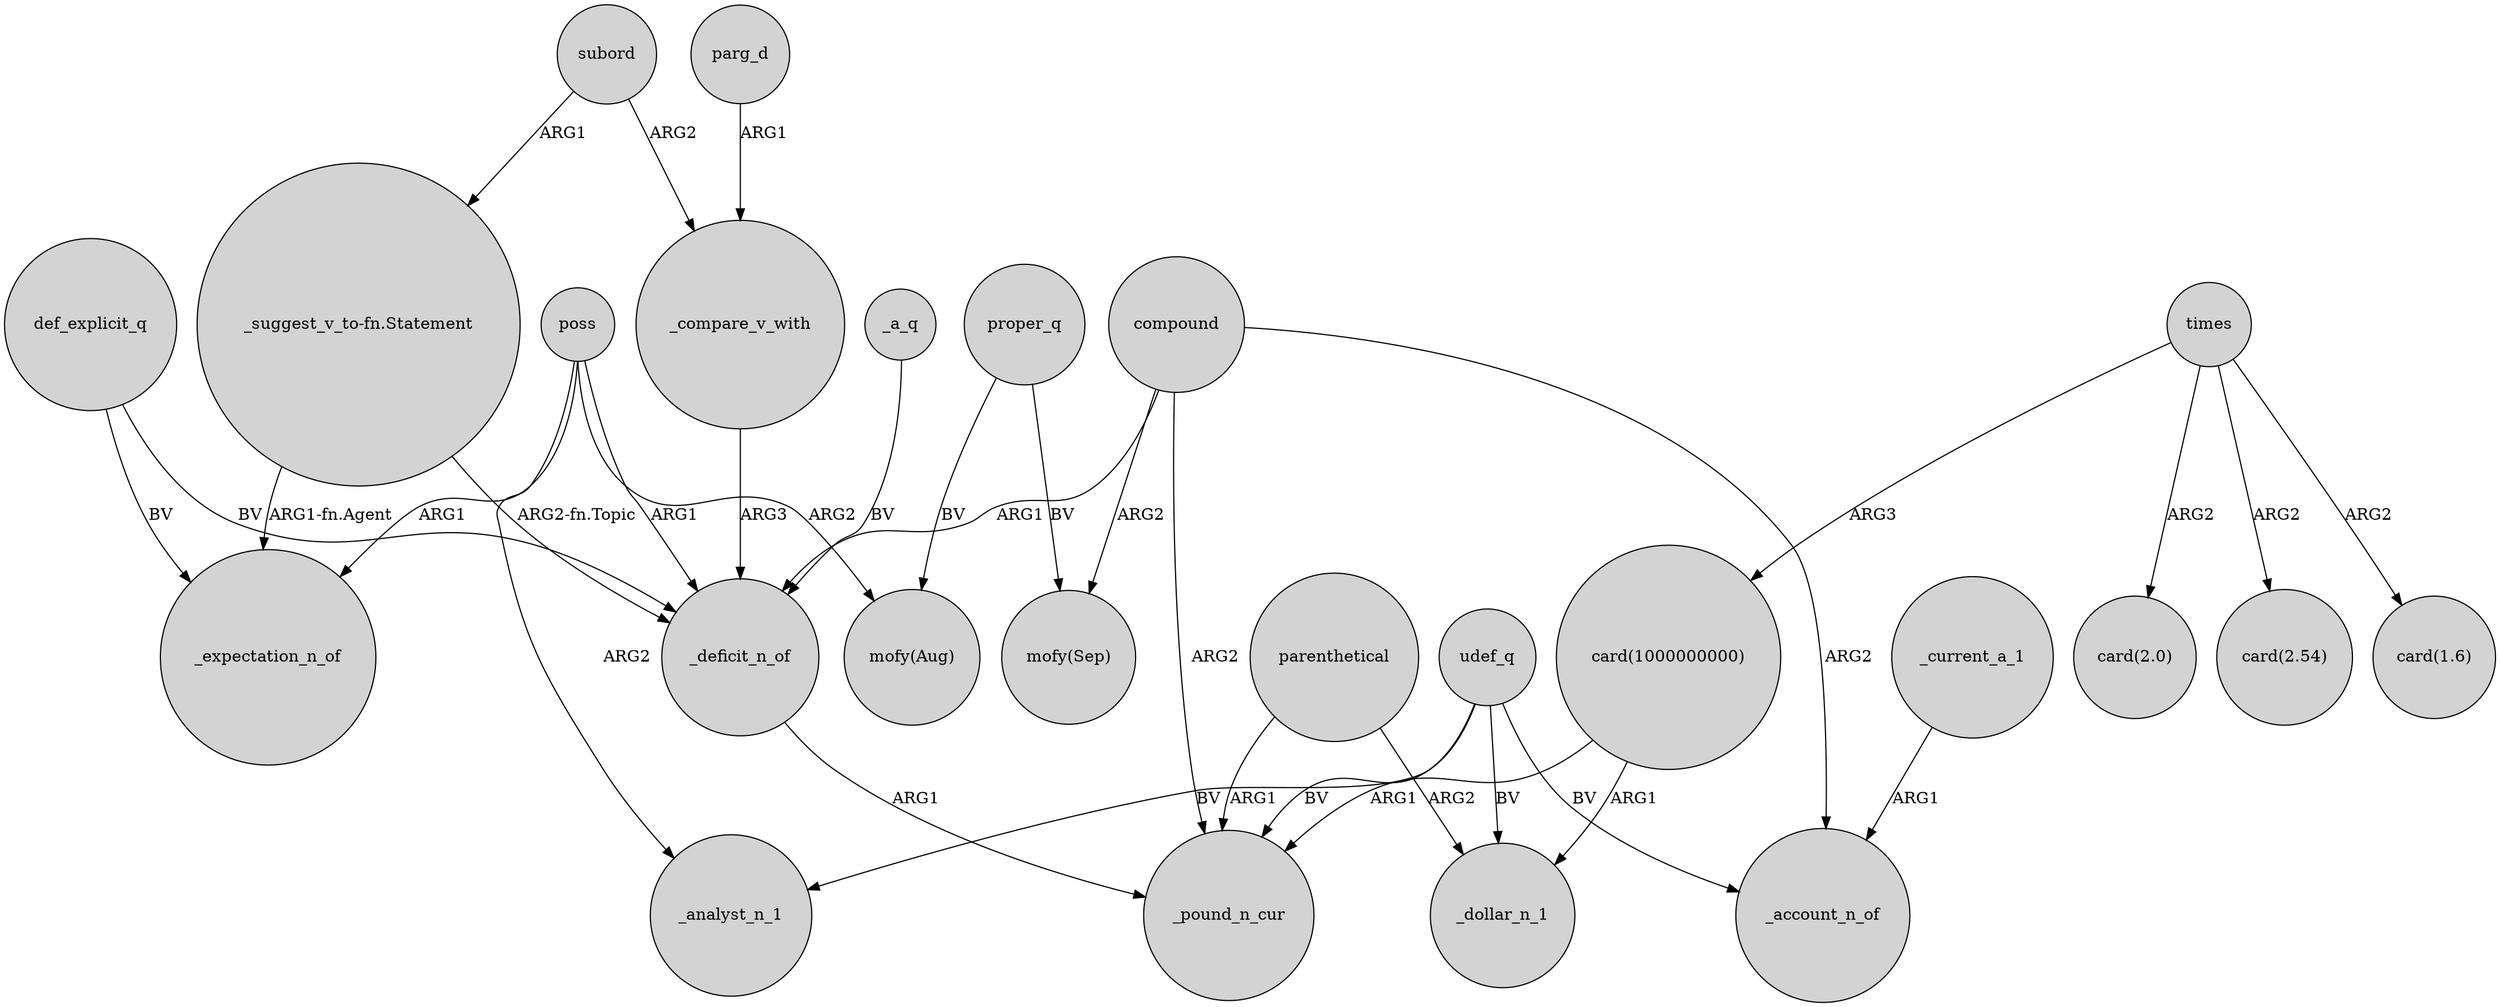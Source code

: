 digraph {
	node [shape=circle style=filled]
	poss -> _expectation_n_of [label=ARG1]
	def_explicit_q -> _deficit_n_of [label=BV]
	parenthetical -> _dollar_n_1 [label=ARG2]
	_deficit_n_of -> _pound_n_cur [label=ARG1]
	parg_d -> _compare_v_with [label=ARG1]
	udef_q -> _pound_n_cur [label=BV]
	proper_q -> "mofy(Sep)" [label=BV]
	def_explicit_q -> _expectation_n_of [label=BV]
	times -> "card(1000000000)" [label=ARG3]
	times -> "card(2.0)" [label=ARG2]
	"_suggest_v_to-fn.Statement" -> _expectation_n_of [label="ARG1-fn.Agent"]
	times -> "card(2.54)" [label=ARG2]
	compound -> _pound_n_cur [label=ARG2]
	poss -> _deficit_n_of [label=ARG1]
	_a_q -> _deficit_n_of [label=BV]
	parenthetical -> _pound_n_cur [label=ARG1]
	_compare_v_with -> _deficit_n_of [label=ARG3]
	times -> "card(1.6)" [label=ARG2]
	proper_q -> "mofy(Aug)" [label=BV]
	poss -> _analyst_n_1 [label=ARG2]
	compound -> _deficit_n_of [label=ARG1]
	compound -> _account_n_of [label=ARG2]
	udef_q -> _account_n_of [label=BV]
	"card(1000000000)" -> _pound_n_cur [label=ARG1]
	_current_a_1 -> _account_n_of [label=ARG1]
	subord -> "_suggest_v_to-fn.Statement" [label=ARG1]
	compound -> "mofy(Sep)" [label=ARG2]
	subord -> _compare_v_with [label=ARG2]
	"card(1000000000)" -> _dollar_n_1 [label=ARG1]
	"_suggest_v_to-fn.Statement" -> _deficit_n_of [label="ARG2-fn.Topic"]
	poss -> "mofy(Aug)" [label=ARG2]
	udef_q -> _analyst_n_1 [label=BV]
	udef_q -> _dollar_n_1 [label=BV]
}
